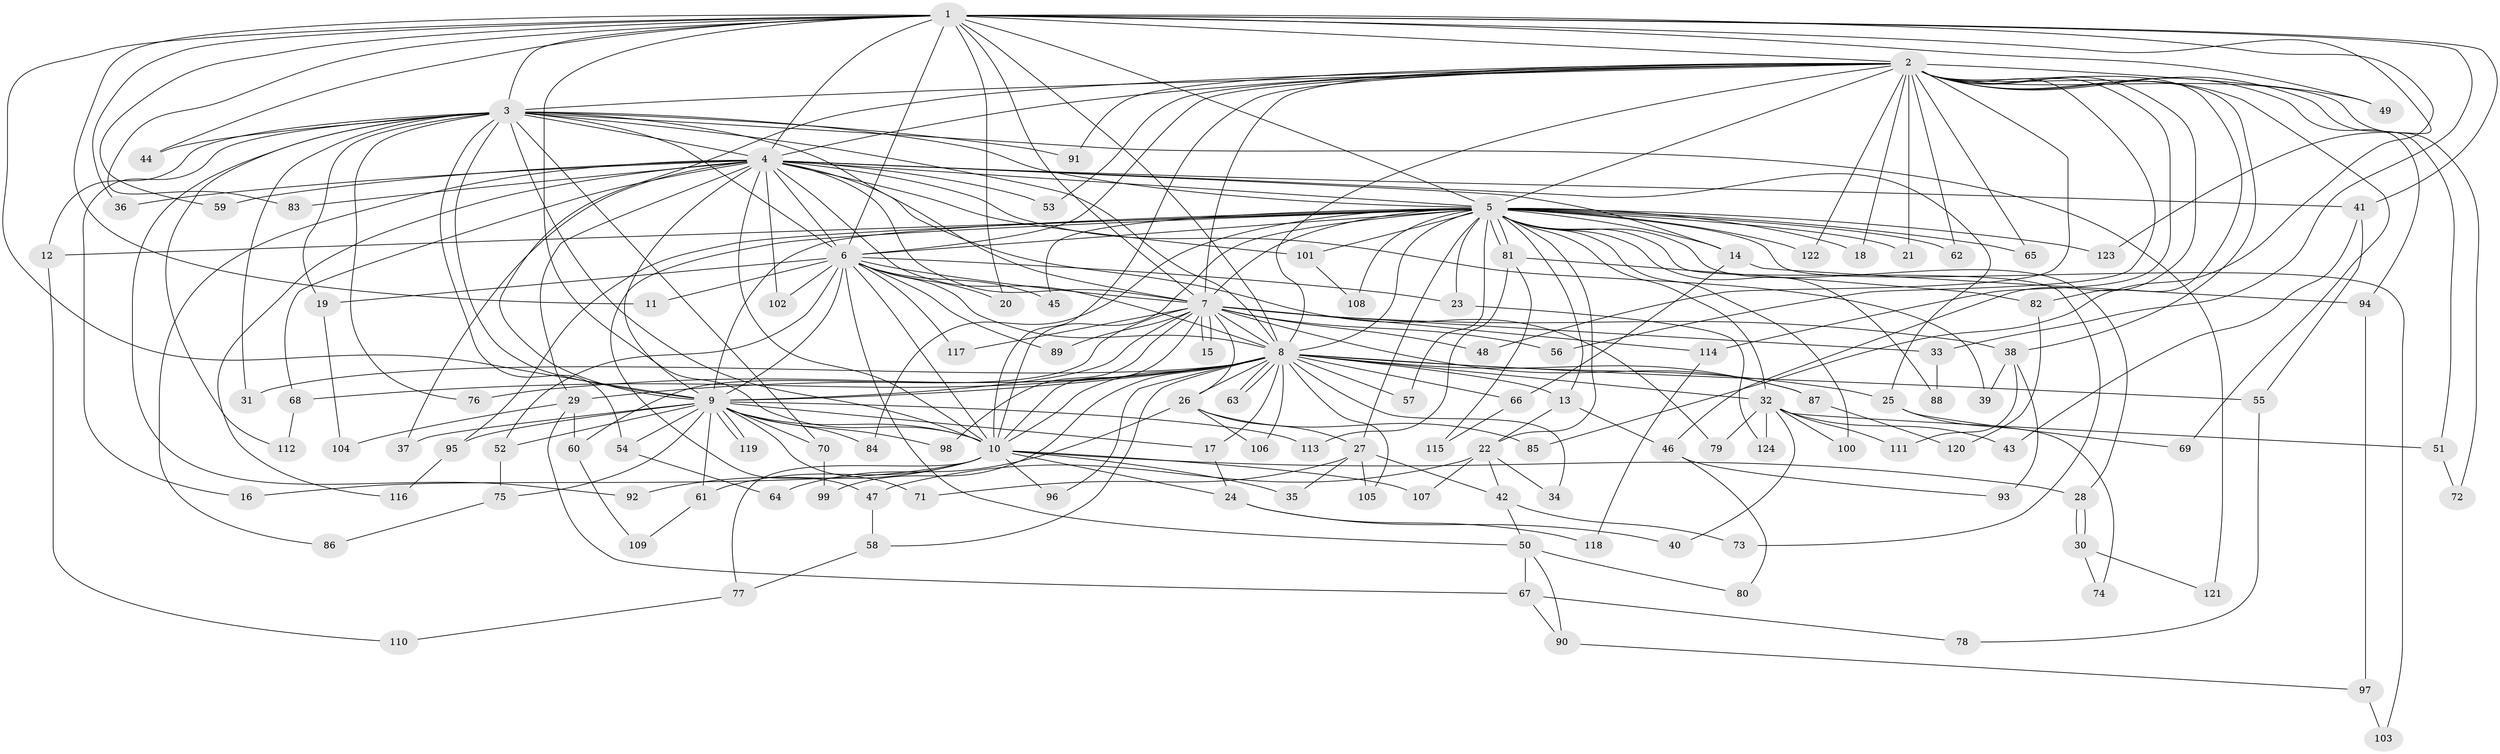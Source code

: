 // coarse degree distribution, {18: 0.010526315789473684, 24: 0.010526315789473684, 19: 0.021052631578947368, 38: 0.010526315789473684, 34: 0.010526315789473684, 15: 0.010526315789473684, 22: 0.010526315789473684, 16: 0.010526315789473684, 2: 0.49473684210526314, 3: 0.23157894736842105, 7: 0.010526315789473684, 4: 0.09473684210526316, 5: 0.021052631578947368, 6: 0.031578947368421054, 9: 0.010526315789473684, 1: 0.010526315789473684}
// Generated by graph-tools (version 1.1) at 2025/41/03/06/25 10:41:39]
// undirected, 124 vertices, 273 edges
graph export_dot {
graph [start="1"]
  node [color=gray90,style=filled];
  1;
  2;
  3;
  4;
  5;
  6;
  7;
  8;
  9;
  10;
  11;
  12;
  13;
  14;
  15;
  16;
  17;
  18;
  19;
  20;
  21;
  22;
  23;
  24;
  25;
  26;
  27;
  28;
  29;
  30;
  31;
  32;
  33;
  34;
  35;
  36;
  37;
  38;
  39;
  40;
  41;
  42;
  43;
  44;
  45;
  46;
  47;
  48;
  49;
  50;
  51;
  52;
  53;
  54;
  55;
  56;
  57;
  58;
  59;
  60;
  61;
  62;
  63;
  64;
  65;
  66;
  67;
  68;
  69;
  70;
  71;
  72;
  73;
  74;
  75;
  76;
  77;
  78;
  79;
  80;
  81;
  82;
  83;
  84;
  85;
  86;
  87;
  88;
  89;
  90;
  91;
  92;
  93;
  94;
  95;
  96;
  97;
  98;
  99;
  100;
  101;
  102;
  103;
  104;
  105;
  106;
  107;
  108;
  109;
  110;
  111;
  112;
  113;
  114;
  115;
  116;
  117;
  118;
  119;
  120;
  121;
  122;
  123;
  124;
  1 -- 2;
  1 -- 3;
  1 -- 4;
  1 -- 5;
  1 -- 6;
  1 -- 7;
  1 -- 8;
  1 -- 9;
  1 -- 10;
  1 -- 11;
  1 -- 20;
  1 -- 33;
  1 -- 36;
  1 -- 41;
  1 -- 44;
  1 -- 49;
  1 -- 59;
  1 -- 83;
  1 -- 85;
  1 -- 123;
  2 -- 3;
  2 -- 4;
  2 -- 5;
  2 -- 6;
  2 -- 7;
  2 -- 8;
  2 -- 9;
  2 -- 10;
  2 -- 18;
  2 -- 21;
  2 -- 38;
  2 -- 46;
  2 -- 48;
  2 -- 49;
  2 -- 51;
  2 -- 53;
  2 -- 56;
  2 -- 62;
  2 -- 65;
  2 -- 69;
  2 -- 72;
  2 -- 82;
  2 -- 91;
  2 -- 94;
  2 -- 114;
  2 -- 122;
  3 -- 4;
  3 -- 5;
  3 -- 6;
  3 -- 7;
  3 -- 8;
  3 -- 9;
  3 -- 10;
  3 -- 12;
  3 -- 16;
  3 -- 19;
  3 -- 31;
  3 -- 44;
  3 -- 54;
  3 -- 70;
  3 -- 76;
  3 -- 91;
  3 -- 92;
  3 -- 112;
  3 -- 121;
  4 -- 5;
  4 -- 6;
  4 -- 7;
  4 -- 8;
  4 -- 9;
  4 -- 10;
  4 -- 14;
  4 -- 25;
  4 -- 29;
  4 -- 36;
  4 -- 37;
  4 -- 39;
  4 -- 41;
  4 -- 53;
  4 -- 59;
  4 -- 68;
  4 -- 79;
  4 -- 83;
  4 -- 86;
  4 -- 101;
  4 -- 102;
  4 -- 116;
  5 -- 6;
  5 -- 7;
  5 -- 8;
  5 -- 9;
  5 -- 10;
  5 -- 12;
  5 -- 13;
  5 -- 14;
  5 -- 18;
  5 -- 21;
  5 -- 22;
  5 -- 23;
  5 -- 27;
  5 -- 28;
  5 -- 32;
  5 -- 45;
  5 -- 47;
  5 -- 57;
  5 -- 62;
  5 -- 65;
  5 -- 73;
  5 -- 81;
  5 -- 81;
  5 -- 84;
  5 -- 88;
  5 -- 95;
  5 -- 100;
  5 -- 101;
  5 -- 103;
  5 -- 108;
  5 -- 122;
  5 -- 123;
  6 -- 7;
  6 -- 8;
  6 -- 9;
  6 -- 10;
  6 -- 11;
  6 -- 19;
  6 -- 20;
  6 -- 23;
  6 -- 45;
  6 -- 50;
  6 -- 52;
  6 -- 89;
  6 -- 102;
  6 -- 117;
  7 -- 8;
  7 -- 9;
  7 -- 10;
  7 -- 15;
  7 -- 15;
  7 -- 26;
  7 -- 33;
  7 -- 38;
  7 -- 48;
  7 -- 56;
  7 -- 60;
  7 -- 87;
  7 -- 89;
  7 -- 98;
  7 -- 114;
  7 -- 117;
  8 -- 9;
  8 -- 10;
  8 -- 13;
  8 -- 17;
  8 -- 25;
  8 -- 26;
  8 -- 29;
  8 -- 31;
  8 -- 32;
  8 -- 34;
  8 -- 55;
  8 -- 57;
  8 -- 58;
  8 -- 63;
  8 -- 63;
  8 -- 66;
  8 -- 68;
  8 -- 76;
  8 -- 87;
  8 -- 96;
  8 -- 99;
  8 -- 105;
  8 -- 106;
  9 -- 10;
  9 -- 17;
  9 -- 37;
  9 -- 52;
  9 -- 54;
  9 -- 61;
  9 -- 70;
  9 -- 71;
  9 -- 75;
  9 -- 84;
  9 -- 95;
  9 -- 98;
  9 -- 113;
  9 -- 119;
  9 -- 119;
  10 -- 16;
  10 -- 24;
  10 -- 28;
  10 -- 35;
  10 -- 61;
  10 -- 77;
  10 -- 92;
  10 -- 96;
  10 -- 107;
  12 -- 110;
  13 -- 22;
  13 -- 46;
  14 -- 66;
  14 -- 94;
  17 -- 24;
  19 -- 104;
  22 -- 34;
  22 -- 42;
  22 -- 47;
  22 -- 107;
  23 -- 124;
  24 -- 40;
  24 -- 118;
  25 -- 69;
  25 -- 74;
  26 -- 27;
  26 -- 64;
  26 -- 85;
  26 -- 106;
  27 -- 35;
  27 -- 42;
  27 -- 71;
  27 -- 105;
  28 -- 30;
  28 -- 30;
  29 -- 60;
  29 -- 67;
  29 -- 104;
  30 -- 74;
  30 -- 121;
  32 -- 40;
  32 -- 43;
  32 -- 51;
  32 -- 79;
  32 -- 100;
  32 -- 111;
  32 -- 124;
  33 -- 88;
  38 -- 39;
  38 -- 93;
  38 -- 111;
  41 -- 43;
  41 -- 55;
  42 -- 50;
  42 -- 73;
  46 -- 80;
  46 -- 93;
  47 -- 58;
  50 -- 67;
  50 -- 80;
  50 -- 90;
  51 -- 72;
  52 -- 75;
  54 -- 64;
  55 -- 78;
  58 -- 77;
  60 -- 109;
  61 -- 109;
  66 -- 115;
  67 -- 78;
  67 -- 90;
  68 -- 112;
  70 -- 99;
  75 -- 86;
  77 -- 110;
  81 -- 82;
  81 -- 113;
  81 -- 115;
  82 -- 120;
  87 -- 120;
  90 -- 97;
  94 -- 97;
  95 -- 116;
  97 -- 103;
  101 -- 108;
  114 -- 118;
}
